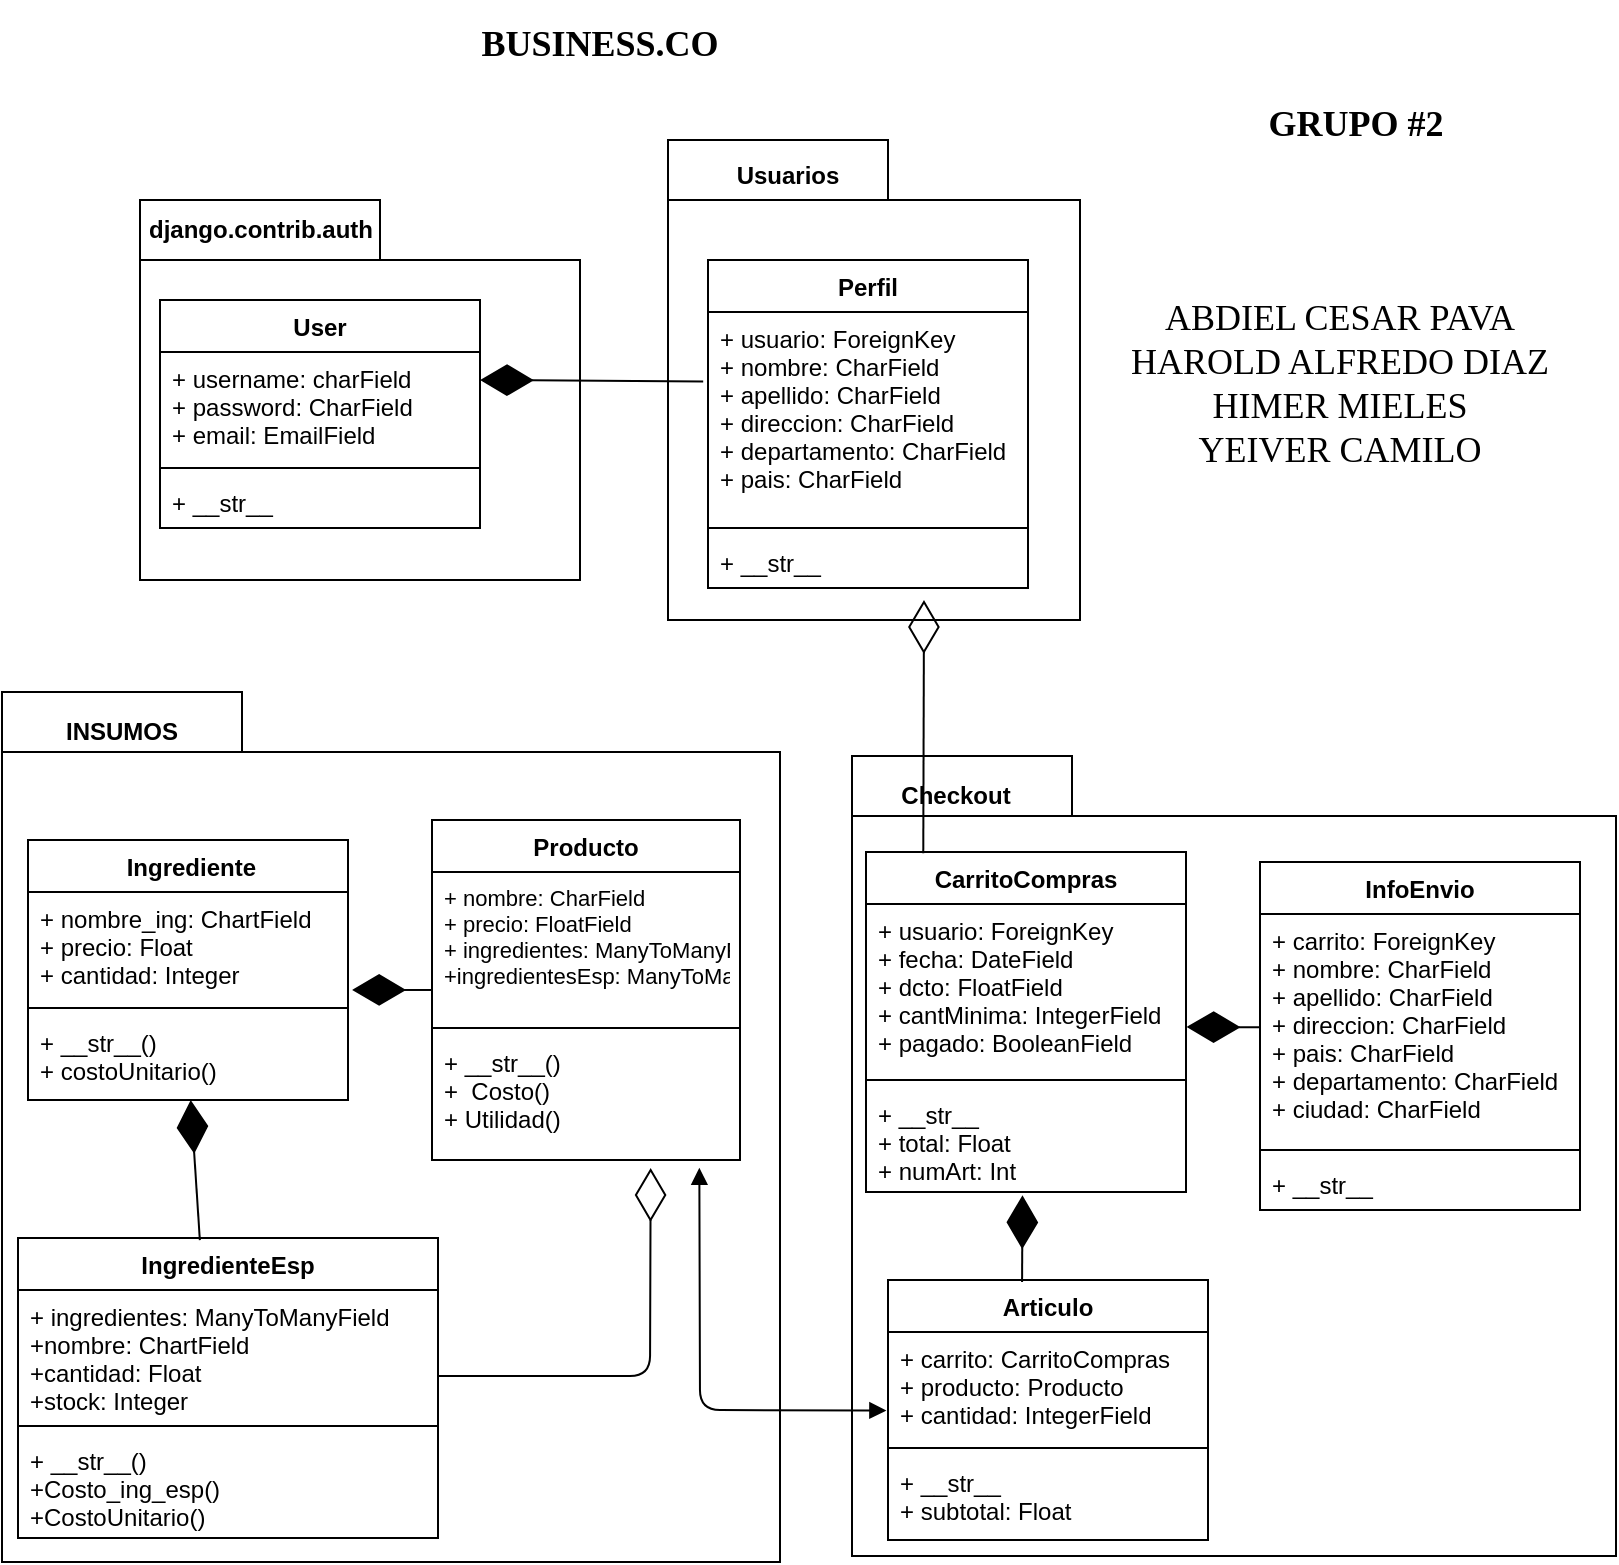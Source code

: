 <mxfile version="15.3.8" type="github">
  <diagram id="DT-_muEqHMBpyArq2VsZ" name="Page-1">
    <mxGraphModel dx="868" dy="482" grid="1" gridSize="10" guides="1" tooltips="1" connect="1" arrows="1" fold="1" page="1" pageScale="1" pageWidth="827" pageHeight="1169" math="0" shadow="0">
      <root>
        <mxCell id="0" />
        <mxCell id="1" parent="0" />
        <mxCell id="LlK_bNaNvu1yjgypKK31-1" value="" style="shape=folder;fontStyle=1;spacingTop=10;tabWidth=120;tabHeight=30;tabPosition=left;html=1;" parent="1" vertex="1">
          <mxGeometry x="11" y="346" width="389" height="435" as="geometry" />
        </mxCell>
        <mxCell id="LlK_bNaNvu1yjgypKK31-2" value="INSUMOS" style="text;html=1;strokeColor=none;fillColor=none;align=center;verticalAlign=middle;whiteSpace=wrap;rounded=0;fontStyle=1" parent="1" vertex="1">
          <mxGeometry x="51" y="356" width="40" height="20" as="geometry" />
        </mxCell>
        <mxCell id="LlK_bNaNvu1yjgypKK31-3" value=" Ingrediente" style="swimlane;fontStyle=1;align=center;verticalAlign=top;childLayout=stackLayout;horizontal=1;startSize=26;horizontalStack=0;resizeParent=1;resizeParentMax=0;resizeLast=0;collapsible=1;marginBottom=0;" parent="1" vertex="1">
          <mxGeometry x="24" y="420" width="160" height="130" as="geometry" />
        </mxCell>
        <mxCell id="LlK_bNaNvu1yjgypKK31-4" value="+ nombre_ing: ChartField&#xa;+ precio: Float&#xa;+ cantidad: Integer&#xa;" style="text;strokeColor=none;fillColor=none;align=left;verticalAlign=top;spacingLeft=4;spacingRight=4;overflow=hidden;rotatable=0;points=[[0,0.5],[1,0.5]];portConstraint=eastwest;" parent="LlK_bNaNvu1yjgypKK31-3" vertex="1">
          <mxGeometry y="26" width="160" height="54" as="geometry" />
        </mxCell>
        <mxCell id="LlK_bNaNvu1yjgypKK31-5" value="" style="line;strokeWidth=1;fillColor=none;align=left;verticalAlign=middle;spacingTop=-1;spacingLeft=3;spacingRight=3;rotatable=0;labelPosition=right;points=[];portConstraint=eastwest;" parent="LlK_bNaNvu1yjgypKK31-3" vertex="1">
          <mxGeometry y="80" width="160" height="8" as="geometry" />
        </mxCell>
        <mxCell id="LlK_bNaNvu1yjgypKK31-6" value="+ __str__()&#xa;+ costoUnitario()" style="text;strokeColor=none;fillColor=none;align=left;verticalAlign=top;spacingLeft=4;spacingRight=4;overflow=hidden;rotatable=0;points=[[0,0.5],[1,0.5]];portConstraint=eastwest;" parent="LlK_bNaNvu1yjgypKK31-3" vertex="1">
          <mxGeometry y="88" width="160" height="42" as="geometry" />
        </mxCell>
        <mxCell id="LlK_bNaNvu1yjgypKK31-17" value="IngredienteEsp" style="swimlane;fontStyle=1;align=center;verticalAlign=top;childLayout=stackLayout;horizontal=1;startSize=26;horizontalStack=0;resizeParent=1;resizeParentMax=0;resizeLast=0;collapsible=1;marginBottom=0;" parent="1" vertex="1">
          <mxGeometry x="19" y="619" width="210" height="150" as="geometry" />
        </mxCell>
        <mxCell id="LlK_bNaNvu1yjgypKK31-18" value="+ ingredientes: ManyToManyField&#xa;+nombre: ChartField&#xa;+cantidad: Float&#xa;+stock: Integer" style="text;strokeColor=none;fillColor=none;align=left;verticalAlign=top;spacingLeft=4;spacingRight=4;overflow=hidden;rotatable=0;points=[[0,0.5],[1,0.5]];portConstraint=eastwest;" parent="LlK_bNaNvu1yjgypKK31-17" vertex="1">
          <mxGeometry y="26" width="210" height="64" as="geometry" />
        </mxCell>
        <mxCell id="LlK_bNaNvu1yjgypKK31-19" value="" style="line;strokeWidth=1;fillColor=none;align=left;verticalAlign=middle;spacingTop=-1;spacingLeft=3;spacingRight=3;rotatable=0;labelPosition=right;points=[];portConstraint=eastwest;" parent="LlK_bNaNvu1yjgypKK31-17" vertex="1">
          <mxGeometry y="90" width="210" height="8" as="geometry" />
        </mxCell>
        <mxCell id="LlK_bNaNvu1yjgypKK31-20" value="+ __str__()&#xa;+Costo_ing_esp()&#xa;+CostoUnitario()" style="text;strokeColor=none;fillColor=none;align=left;verticalAlign=top;spacingLeft=4;spacingRight=4;overflow=hidden;rotatable=0;points=[[0,0.5],[1,0.5]];portConstraint=eastwest;" parent="LlK_bNaNvu1yjgypKK31-17" vertex="1">
          <mxGeometry y="98" width="210" height="52" as="geometry" />
        </mxCell>
        <mxCell id="LlK_bNaNvu1yjgypKK31-21" value="Producto" style="swimlane;fontStyle=1;align=center;verticalAlign=top;childLayout=stackLayout;horizontal=1;startSize=26;horizontalStack=0;resizeParent=1;resizeParentMax=0;resizeLast=0;collapsible=1;marginBottom=0;" parent="1" vertex="1">
          <mxGeometry x="226" y="410" width="154" height="170" as="geometry" />
        </mxCell>
        <mxCell id="LlK_bNaNvu1yjgypKK31-22" value="+ nombre: CharField&#xa;+ precio: FloatField&#xa;+ ingredientes: ManyToManyField&#xa;+ingredientesEsp: ManyToManyField&#xa;" style="text;strokeColor=none;fillColor=none;align=left;verticalAlign=top;spacingLeft=4;spacingRight=4;overflow=hidden;rotatable=0;points=[[0,0.5],[1,0.5]];portConstraint=eastwest;fontSize=11;" parent="LlK_bNaNvu1yjgypKK31-21" vertex="1">
          <mxGeometry y="26" width="154" height="74" as="geometry" />
        </mxCell>
        <mxCell id="LlK_bNaNvu1yjgypKK31-23" value="" style="line;strokeWidth=1;fillColor=none;align=left;verticalAlign=middle;spacingTop=-1;spacingLeft=3;spacingRight=3;rotatable=0;labelPosition=right;points=[];portConstraint=eastwest;" parent="LlK_bNaNvu1yjgypKK31-21" vertex="1">
          <mxGeometry y="100" width="154" height="8" as="geometry" />
        </mxCell>
        <mxCell id="LlK_bNaNvu1yjgypKK31-24" value="+ __str__()&#xa;+  Costo()&#xa;+ Utilidad()" style="text;strokeColor=none;fillColor=none;align=left;verticalAlign=top;spacingLeft=4;spacingRight=4;overflow=hidden;rotatable=0;points=[[0,0.5],[1,0.5]];portConstraint=eastwest;" parent="LlK_bNaNvu1yjgypKK31-21" vertex="1">
          <mxGeometry y="108" width="154" height="62" as="geometry" />
        </mxCell>
        <mxCell id="6hJx8sHjh2BJeKV0NzgI-4" value="" style="endArrow=diamondThin;endFill=1;endSize=24;html=1;exitX=0.433;exitY=0.007;exitDx=0;exitDy=0;exitPerimeter=0;" parent="1" source="LlK_bNaNvu1yjgypKK31-17" target="LlK_bNaNvu1yjgypKK31-6" edge="1">
          <mxGeometry width="160" relative="1" as="geometry">
            <mxPoint x="101" y="580" as="sourcePoint" />
            <mxPoint x="146" y="580" as="targetPoint" />
          </mxGeometry>
        </mxCell>
        <mxCell id="Xit8Ydqhg51RqYHGF4qJ-4" value="" style="endArrow=diamondThin;endFill=1;endSize=24;html=1;entryX=1.013;entryY=0.907;entryDx=0;entryDy=0;entryPerimeter=0;" parent="1" source="LlK_bNaNvu1yjgypKK31-21" edge="1" target="LlK_bNaNvu1yjgypKK31-4">
          <mxGeometry width="160" relative="1" as="geometry">
            <mxPoint x="271" y="580" as="sourcePoint" />
            <mxPoint x="191" y="495" as="targetPoint" />
          </mxGeometry>
        </mxCell>
        <mxCell id="Xit8Ydqhg51RqYHGF4qJ-6" value="" style="endArrow=diamondThin;endFill=0;endSize=24;html=1;entryX=0.71;entryY=1.065;entryDx=0;entryDy=0;entryPerimeter=0;" parent="1" target="LlK_bNaNvu1yjgypKK31-24" edge="1">
          <mxGeometry width="160" relative="1" as="geometry">
            <mxPoint x="229" y="688" as="sourcePoint" />
            <mxPoint x="431" y="570" as="targetPoint" />
            <Array as="points">
              <mxPoint x="303" y="688" />
              <mxPoint x="335" y="688" />
            </Array>
          </mxGeometry>
        </mxCell>
        <mxCell id="Xit8Ydqhg51RqYHGF4qJ-9" value="" style="shape=folder;fontStyle=1;spacingTop=10;tabWidth=120;tabHeight=30;tabPosition=left;html=1;" parent="1" vertex="1">
          <mxGeometry x="80" y="100" width="220" height="190" as="geometry" />
        </mxCell>
        <mxCell id="Xit8Ydqhg51RqYHGF4qJ-10" value="" style="shape=folder;fontStyle=1;spacingTop=10;tabWidth=110;tabHeight=30;tabPosition=left;html=1;" parent="1" vertex="1">
          <mxGeometry x="344" y="70" width="206" height="240" as="geometry" />
        </mxCell>
        <mxCell id="Xit8Ydqhg51RqYHGF4qJ-12" value="&lt;b&gt;django.contrib.auth&lt;/b&gt;" style="text;html=1;strokeColor=none;fillColor=none;align=center;verticalAlign=middle;whiteSpace=wrap;rounded=0;" parent="1" vertex="1">
          <mxGeometry x="78" y="100" width="125" height="30" as="geometry" />
        </mxCell>
        <mxCell id="Xit8Ydqhg51RqYHGF4qJ-13" value="User" style="swimlane;fontStyle=1;align=center;verticalAlign=top;childLayout=stackLayout;horizontal=1;startSize=26;horizontalStack=0;resizeParent=1;resizeParentMax=0;resizeLast=0;collapsible=1;marginBottom=0;" parent="1" vertex="1">
          <mxGeometry x="90" y="150" width="160" height="114" as="geometry" />
        </mxCell>
        <mxCell id="Xit8Ydqhg51RqYHGF4qJ-14" value="+ username: charField&#xa;+ password: CharField&#xa;+ email: EmailField" style="text;strokeColor=none;fillColor=none;align=left;verticalAlign=top;spacingLeft=4;spacingRight=4;overflow=hidden;rotatable=0;points=[[0,0.5],[1,0.5]];portConstraint=eastwest;" parent="Xit8Ydqhg51RqYHGF4qJ-13" vertex="1">
          <mxGeometry y="26" width="160" height="54" as="geometry" />
        </mxCell>
        <mxCell id="Xit8Ydqhg51RqYHGF4qJ-15" value="" style="line;strokeWidth=1;fillColor=none;align=left;verticalAlign=middle;spacingTop=-1;spacingLeft=3;spacingRight=3;rotatable=0;labelPosition=right;points=[];portConstraint=eastwest;" parent="Xit8Ydqhg51RqYHGF4qJ-13" vertex="1">
          <mxGeometry y="80" width="160" height="8" as="geometry" />
        </mxCell>
        <mxCell id="Xit8Ydqhg51RqYHGF4qJ-16" value="+ __str__" style="text;strokeColor=none;fillColor=none;align=left;verticalAlign=top;spacingLeft=4;spacingRight=4;overflow=hidden;rotatable=0;points=[[0,0.5],[1,0.5]];portConstraint=eastwest;" parent="Xit8Ydqhg51RqYHGF4qJ-13" vertex="1">
          <mxGeometry y="88" width="160" height="26" as="geometry" />
        </mxCell>
        <mxCell id="Xit8Ydqhg51RqYHGF4qJ-17" value="Usuarios" style="text;align=center;fontStyle=1;verticalAlign=middle;spacingLeft=3;spacingRight=3;strokeColor=none;rotatable=0;points=[[0,0.5],[1,0.5]];portConstraint=eastwest;" parent="1" vertex="1">
          <mxGeometry x="364" y="74" width="80" height="26" as="geometry" />
        </mxCell>
        <mxCell id="Xit8Ydqhg51RqYHGF4qJ-18" value="Perfil" style="swimlane;fontStyle=1;align=center;verticalAlign=top;childLayout=stackLayout;horizontal=1;startSize=26;horizontalStack=0;resizeParent=1;resizeParentMax=0;resizeLast=0;collapsible=1;marginBottom=0;" parent="1" vertex="1">
          <mxGeometry x="364" y="130" width="160" height="164" as="geometry" />
        </mxCell>
        <mxCell id="Xit8Ydqhg51RqYHGF4qJ-19" value="+ usuario: ForeignKey&#xa;+ nombre: CharField&#xa;+ apellido: CharField&#xa;+ direccion: CharField&#xa;+ departamento: CharField&#xa;+ pais: CharField" style="text;strokeColor=none;fillColor=none;align=left;verticalAlign=top;spacingLeft=4;spacingRight=4;overflow=hidden;rotatable=0;points=[[0,0.5],[1,0.5]];portConstraint=eastwest;" parent="Xit8Ydqhg51RqYHGF4qJ-18" vertex="1">
          <mxGeometry y="26" width="160" height="104" as="geometry" />
        </mxCell>
        <mxCell id="Xit8Ydqhg51RqYHGF4qJ-20" value="" style="line;strokeWidth=1;fillColor=none;align=left;verticalAlign=middle;spacingTop=-1;spacingLeft=3;spacingRight=3;rotatable=0;labelPosition=right;points=[];portConstraint=eastwest;" parent="Xit8Ydqhg51RqYHGF4qJ-18" vertex="1">
          <mxGeometry y="130" width="160" height="8" as="geometry" />
        </mxCell>
        <mxCell id="Xit8Ydqhg51RqYHGF4qJ-21" value="+ __str__" style="text;strokeColor=none;fillColor=none;align=left;verticalAlign=top;spacingLeft=4;spacingRight=4;overflow=hidden;rotatable=0;points=[[0,0.5],[1,0.5]];portConstraint=eastwest;" parent="Xit8Ydqhg51RqYHGF4qJ-18" vertex="1">
          <mxGeometry y="138" width="160" height="26" as="geometry" />
        </mxCell>
        <mxCell id="Xit8Ydqhg51RqYHGF4qJ-23" value="" style="endArrow=diamondThin;endFill=1;endSize=24;html=1;exitX=-0.015;exitY=0.334;exitDx=0;exitDy=0;exitPerimeter=0;" parent="1" source="Xit8Ydqhg51RqYHGF4qJ-19" edge="1">
          <mxGeometry width="160" relative="1" as="geometry">
            <mxPoint x="497" y="190" as="sourcePoint" />
            <mxPoint x="250" y="190" as="targetPoint" />
          </mxGeometry>
        </mxCell>
        <mxCell id="Xit8Ydqhg51RqYHGF4qJ-28" value="" style="shape=folder;fontStyle=1;spacingTop=10;tabWidth=110;tabHeight=30;tabPosition=left;html=1;" parent="1" vertex="1">
          <mxGeometry x="436" y="378" width="382" height="400" as="geometry" />
        </mxCell>
        <mxCell id="Xit8Ydqhg51RqYHGF4qJ-29" value="Checkout" style="text;align=center;fontStyle=1;verticalAlign=middle;spacingLeft=3;spacingRight=3;strokeColor=none;rotatable=0;points=[[0,0.5],[1,0.5]];portConstraint=eastwest;" parent="1" vertex="1">
          <mxGeometry x="448" y="384" width="80" height="26" as="geometry" />
        </mxCell>
        <mxCell id="Xit8Ydqhg51RqYHGF4qJ-30" value="CarritoCompras" style="swimlane;fontStyle=1;align=center;verticalAlign=top;childLayout=stackLayout;horizontal=1;startSize=26;horizontalStack=0;resizeParent=1;resizeParentMax=0;resizeLast=0;collapsible=1;marginBottom=0;" parent="1" vertex="1">
          <mxGeometry x="443" y="426" width="160" height="170" as="geometry" />
        </mxCell>
        <mxCell id="Xit8Ydqhg51RqYHGF4qJ-31" value="+ usuario: ForeignKey&#xa;+ fecha: DateField&#xa;+ dcto: FloatField&#xa;+ cantMinima: IntegerField&#xa;+ pagado: BooleanField" style="text;strokeColor=none;fillColor=none;align=left;verticalAlign=top;spacingLeft=4;spacingRight=4;overflow=hidden;rotatable=0;points=[[0,0.5],[1,0.5]];portConstraint=eastwest;" parent="Xit8Ydqhg51RqYHGF4qJ-30" vertex="1">
          <mxGeometry y="26" width="160" height="84" as="geometry" />
        </mxCell>
        <mxCell id="Xit8Ydqhg51RqYHGF4qJ-32" value="" style="line;strokeWidth=1;fillColor=none;align=left;verticalAlign=middle;spacingTop=-1;spacingLeft=3;spacingRight=3;rotatable=0;labelPosition=right;points=[];portConstraint=eastwest;" parent="Xit8Ydqhg51RqYHGF4qJ-30" vertex="1">
          <mxGeometry y="110" width="160" height="8" as="geometry" />
        </mxCell>
        <mxCell id="Xit8Ydqhg51RqYHGF4qJ-33" value="+ __str__&#xa;+ total: Float&#xa;+ numArt: Int" style="text;strokeColor=none;fillColor=none;align=left;verticalAlign=top;spacingLeft=4;spacingRight=4;overflow=hidden;rotatable=0;points=[[0,0.5],[1,0.5]];portConstraint=eastwest;" parent="Xit8Ydqhg51RqYHGF4qJ-30" vertex="1">
          <mxGeometry y="118" width="160" height="52" as="geometry" />
        </mxCell>
        <mxCell id="Xit8Ydqhg51RqYHGF4qJ-34" value="InfoEnvio" style="swimlane;fontStyle=1;align=center;verticalAlign=top;childLayout=stackLayout;horizontal=1;startSize=26;horizontalStack=0;resizeParent=1;resizeParentMax=0;resizeLast=0;collapsible=1;marginBottom=0;" parent="1" vertex="1">
          <mxGeometry x="640" y="431" width="160" height="174" as="geometry" />
        </mxCell>
        <mxCell id="Xit8Ydqhg51RqYHGF4qJ-35" value="+ carrito: ForeignKey&#xa;+ nombre: CharField&#xa;+ apellido: CharField&#xa;+ direccion: CharField&#xa;+ pais: CharField&#xa;+ departamento: CharField&#xa;+ ciudad: CharField" style="text;strokeColor=none;fillColor=none;align=left;verticalAlign=top;spacingLeft=4;spacingRight=4;overflow=hidden;rotatable=0;points=[[0,0.5],[1,0.5]];portConstraint=eastwest;" parent="Xit8Ydqhg51RqYHGF4qJ-34" vertex="1">
          <mxGeometry y="26" width="160" height="114" as="geometry" />
        </mxCell>
        <mxCell id="Xit8Ydqhg51RqYHGF4qJ-36" value="" style="line;strokeWidth=1;fillColor=none;align=left;verticalAlign=middle;spacingTop=-1;spacingLeft=3;spacingRight=3;rotatable=0;labelPosition=right;points=[];portConstraint=eastwest;" parent="Xit8Ydqhg51RqYHGF4qJ-34" vertex="1">
          <mxGeometry y="140" width="160" height="8" as="geometry" />
        </mxCell>
        <mxCell id="Xit8Ydqhg51RqYHGF4qJ-37" value="+ __str__" style="text;strokeColor=none;fillColor=none;align=left;verticalAlign=top;spacingLeft=4;spacingRight=4;overflow=hidden;rotatable=0;points=[[0,0.5],[1,0.5]];portConstraint=eastwest;" parent="Xit8Ydqhg51RqYHGF4qJ-34" vertex="1">
          <mxGeometry y="148" width="160" height="26" as="geometry" />
        </mxCell>
        <mxCell id="Xit8Ydqhg51RqYHGF4qJ-38" value="Articulo" style="swimlane;fontStyle=1;align=center;verticalAlign=top;childLayout=stackLayout;horizontal=1;startSize=26;horizontalStack=0;resizeParent=1;resizeParentMax=0;resizeLast=0;collapsible=1;marginBottom=0;" parent="1" vertex="1">
          <mxGeometry x="454" y="640" width="160" height="130" as="geometry" />
        </mxCell>
        <mxCell id="Xit8Ydqhg51RqYHGF4qJ-39" value="+ carrito: CarritoCompras&#xa;+ producto: Producto&#xa;+ cantidad: IntegerField" style="text;strokeColor=none;fillColor=none;align=left;verticalAlign=top;spacingLeft=4;spacingRight=4;overflow=hidden;rotatable=0;points=[[0,0.5],[1,0.5]];portConstraint=eastwest;" parent="Xit8Ydqhg51RqYHGF4qJ-38" vertex="1">
          <mxGeometry y="26" width="160" height="54" as="geometry" />
        </mxCell>
        <mxCell id="Xit8Ydqhg51RqYHGF4qJ-40" value="" style="line;strokeWidth=1;fillColor=none;align=left;verticalAlign=middle;spacingTop=-1;spacingLeft=3;spacingRight=3;rotatable=0;labelPosition=right;points=[];portConstraint=eastwest;" parent="Xit8Ydqhg51RqYHGF4qJ-38" vertex="1">
          <mxGeometry y="80" width="160" height="8" as="geometry" />
        </mxCell>
        <mxCell id="Xit8Ydqhg51RqYHGF4qJ-41" value="+ __str__&#xa;+ subtotal: Float" style="text;strokeColor=none;fillColor=none;align=left;verticalAlign=top;spacingLeft=4;spacingRight=4;overflow=hidden;rotatable=0;points=[[0,0.5],[1,0.5]];portConstraint=eastwest;" parent="Xit8Ydqhg51RqYHGF4qJ-38" vertex="1">
          <mxGeometry y="88" width="160" height="42" as="geometry" />
        </mxCell>
        <mxCell id="Xit8Ydqhg51RqYHGF4qJ-42" value="" style="endArrow=diamondThin;endFill=1;endSize=24;html=1;entryX=1.002;entryY=0.732;entryDx=0;entryDy=0;entryPerimeter=0;" parent="1" source="Xit8Ydqhg51RqYHGF4qJ-35" target="Xit8Ydqhg51RqYHGF4qJ-31" edge="1">
          <mxGeometry width="160" relative="1" as="geometry">
            <mxPoint x="368" y="500" as="sourcePoint" />
            <mxPoint x="618" y="513" as="targetPoint" />
          </mxGeometry>
        </mxCell>
        <mxCell id="Xit8Ydqhg51RqYHGF4qJ-43" value="" style="endArrow=diamondThin;endFill=1;endSize=24;html=1;exitX=0.419;exitY=0.008;exitDx=0;exitDy=0;exitPerimeter=0;entryX=0.489;entryY=1.032;entryDx=0;entryDy=0;entryPerimeter=0;" parent="1" source="Xit8Ydqhg51RqYHGF4qJ-38" target="Xit8Ydqhg51RqYHGF4qJ-33" edge="1">
          <mxGeometry width="160" relative="1" as="geometry">
            <mxPoint x="368" y="500" as="sourcePoint" />
            <mxPoint x="522" y="597" as="targetPoint" />
          </mxGeometry>
        </mxCell>
        <mxCell id="Xit8Ydqhg51RqYHGF4qJ-44" value="" style="endArrow=diamondThin;endFill=0;endSize=24;html=1;exitX=0.179;exitY=0.004;exitDx=0;exitDy=0;exitPerimeter=0;" parent="1" source="Xit8Ydqhg51RqYHGF4qJ-30" edge="1">
          <mxGeometry width="160" relative="1" as="geometry">
            <mxPoint x="647" y="440" as="sourcePoint" />
            <mxPoint x="472" y="300" as="targetPoint" />
          </mxGeometry>
        </mxCell>
        <mxCell id="Xit8Ydqhg51RqYHGF4qJ-45" value="" style="endArrow=block;startArrow=block;endFill=1;startFill=1;html=1;exitX=0.868;exitY=1.062;exitDx=0;exitDy=0;exitPerimeter=0;entryX=-0.005;entryY=0.727;entryDx=0;entryDy=0;entryPerimeter=0;" parent="1" source="LlK_bNaNvu1yjgypKK31-24" target="Xit8Ydqhg51RqYHGF4qJ-39" edge="1">
          <mxGeometry width="160" relative="1" as="geometry">
            <mxPoint x="540" y="620" as="sourcePoint" />
            <mxPoint x="700" y="620" as="targetPoint" />
            <Array as="points">
              <mxPoint x="360" y="705" />
            </Array>
          </mxGeometry>
        </mxCell>
        <mxCell id="Xit8Ydqhg51RqYHGF4qJ-46" value="BUSINESS.CO" style="text;align=center;fontStyle=1;verticalAlign=middle;spacingLeft=3;spacingRight=3;strokeColor=none;rotatable=0;points=[[0,0.5],[1,0.5]];portConstraint=eastwest;fontFamily=Verdana;fontSize=18;" parent="1" vertex="1">
          <mxGeometry x="230" width="160" height="40" as="geometry" />
        </mxCell>
        <mxCell id="Xit8Ydqhg51RqYHGF4qJ-47" value="GRUPO #2" style="text;align=center;fontStyle=1;verticalAlign=middle;spacingLeft=3;spacingRight=3;strokeColor=none;rotatable=0;points=[[0,0.5],[1,0.5]];portConstraint=eastwest;fontFamily=Verdana;fontSize=18;" parent="1" vertex="1">
          <mxGeometry x="608" y="40" width="160" height="40" as="geometry" />
        </mxCell>
        <mxCell id="Xit8Ydqhg51RqYHGF4qJ-48" value="ABDIEL CESAR PAVA&#xa;HAROLD ALFREDO DIAZ&#xa;HIMER MIELES&#xa;YEIVER CAMILO" style="text;align=center;fontStyle=0;verticalAlign=middle;spacingLeft=3;spacingRight=3;strokeColor=none;rotatable=0;points=[[0,0.5],[1,0.5]];portConstraint=eastwest;fontFamily=Verdana;fontSize=18;" parent="1" vertex="1">
          <mxGeometry x="570" y="70" width="220" height="240" as="geometry" />
        </mxCell>
      </root>
    </mxGraphModel>
  </diagram>
</mxfile>
